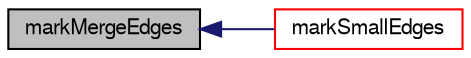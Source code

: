 digraph "markMergeEdges"
{
  bgcolor="transparent";
  edge [fontname="FreeSans",fontsize="10",labelfontname="FreeSans",labelfontsize="10"];
  node [fontname="FreeSans",fontsize="10",shape=record];
  rankdir="LR";
  Node3269 [label="markMergeEdges",height=0.2,width=0.4,color="black", fillcolor="grey75", style="filled", fontcolor="black"];
  Node3269 -> Node3270 [dir="back",color="midnightblue",fontsize="10",style="solid",fontname="FreeSans"];
  Node3270 [label="markSmallEdges",height=0.2,width=0.4,color="red",URL="$a21642.html#a3bd1111edd1c3822183a5bad2e459d54",tooltip="Mark (in collapseEdge) any edges to collapse. "];
}
